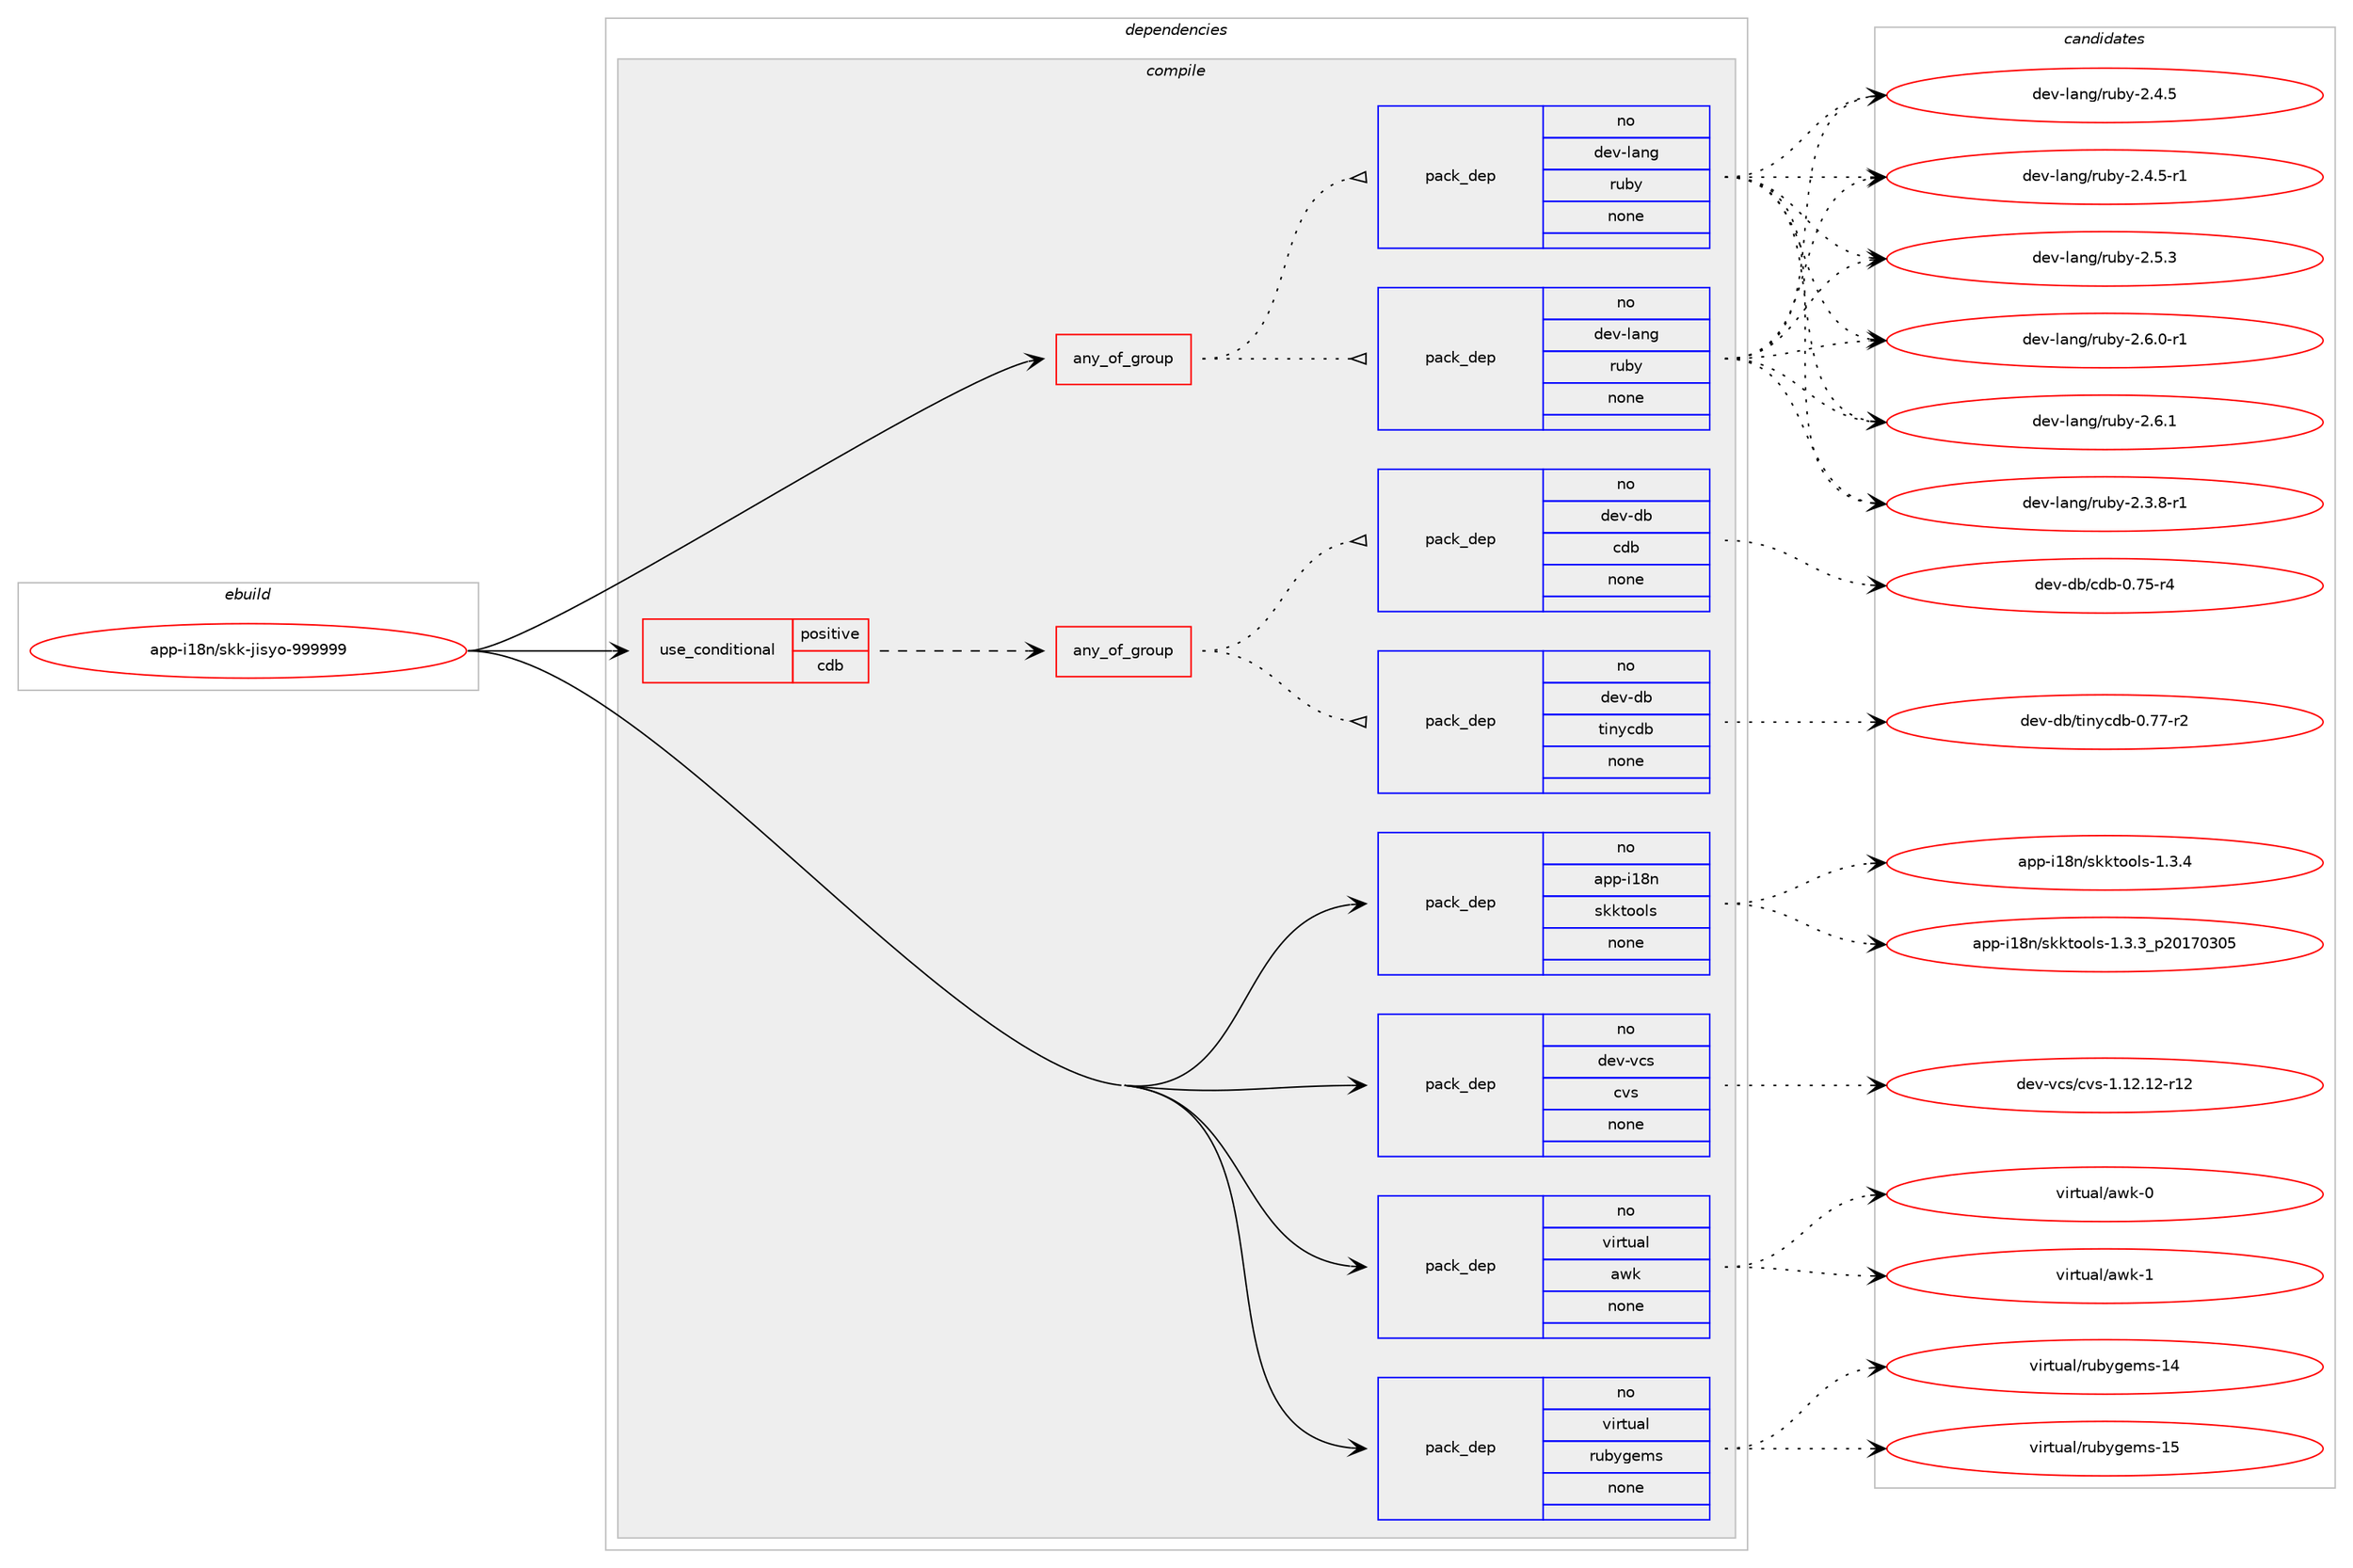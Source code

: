 digraph prolog {

# *************
# Graph options
# *************

newrank=true;
concentrate=true;
compound=true;
graph [rankdir=LR,fontname=Helvetica,fontsize=10,ranksep=1.5];#, ranksep=2.5, nodesep=0.2];
edge  [arrowhead=vee];
node  [fontname=Helvetica,fontsize=10];

# **********
# The ebuild
# **********

subgraph cluster_leftcol {
color=gray;
rank=same;
label=<<i>ebuild</i>>;
id [label="app-i18n/skk-jisyo-999999", color=red, width=4, href="../app-i18n/skk-jisyo-999999.svg"];
}

# ****************
# The dependencies
# ****************

subgraph cluster_midcol {
color=gray;
label=<<i>dependencies</i>>;
subgraph cluster_compile {
fillcolor="#eeeeee";
style=filled;
label=<<i>compile</i>>;
subgraph any19606 {
dependency1296074 [label=<<TABLE BORDER="0" CELLBORDER="1" CELLSPACING="0" CELLPADDING="4"><TR><TD CELLPADDING="10">any_of_group</TD></TR></TABLE>>, shape=none, color=red];subgraph pack923181 {
dependency1296075 [label=<<TABLE BORDER="0" CELLBORDER="1" CELLSPACING="0" CELLPADDING="4" WIDTH="220"><TR><TD ROWSPAN="6" CELLPADDING="30">pack_dep</TD></TR><TR><TD WIDTH="110">no</TD></TR><TR><TD>dev-lang</TD></TR><TR><TD>ruby</TD></TR><TR><TD>none</TD></TR><TR><TD></TD></TR></TABLE>>, shape=none, color=blue];
}
dependency1296074:e -> dependency1296075:w [weight=20,style="dotted",arrowhead="oinv"];
subgraph pack923182 {
dependency1296076 [label=<<TABLE BORDER="0" CELLBORDER="1" CELLSPACING="0" CELLPADDING="4" WIDTH="220"><TR><TD ROWSPAN="6" CELLPADDING="30">pack_dep</TD></TR><TR><TD WIDTH="110">no</TD></TR><TR><TD>dev-lang</TD></TR><TR><TD>ruby</TD></TR><TR><TD>none</TD></TR><TR><TD></TD></TR></TABLE>>, shape=none, color=blue];
}
dependency1296074:e -> dependency1296076:w [weight=20,style="dotted",arrowhead="oinv"];
}
id:e -> dependency1296074:w [weight=20,style="solid",arrowhead="vee"];
subgraph cond352748 {
dependency1296077 [label=<<TABLE BORDER="0" CELLBORDER="1" CELLSPACING="0" CELLPADDING="4"><TR><TD ROWSPAN="3" CELLPADDING="10">use_conditional</TD></TR><TR><TD>positive</TD></TR><TR><TD>cdb</TD></TR></TABLE>>, shape=none, color=red];
subgraph any19607 {
dependency1296078 [label=<<TABLE BORDER="0" CELLBORDER="1" CELLSPACING="0" CELLPADDING="4"><TR><TD CELLPADDING="10">any_of_group</TD></TR></TABLE>>, shape=none, color=red];subgraph pack923183 {
dependency1296079 [label=<<TABLE BORDER="0" CELLBORDER="1" CELLSPACING="0" CELLPADDING="4" WIDTH="220"><TR><TD ROWSPAN="6" CELLPADDING="30">pack_dep</TD></TR><TR><TD WIDTH="110">no</TD></TR><TR><TD>dev-db</TD></TR><TR><TD>tinycdb</TD></TR><TR><TD>none</TD></TR><TR><TD></TD></TR></TABLE>>, shape=none, color=blue];
}
dependency1296078:e -> dependency1296079:w [weight=20,style="dotted",arrowhead="oinv"];
subgraph pack923184 {
dependency1296080 [label=<<TABLE BORDER="0" CELLBORDER="1" CELLSPACING="0" CELLPADDING="4" WIDTH="220"><TR><TD ROWSPAN="6" CELLPADDING="30">pack_dep</TD></TR><TR><TD WIDTH="110">no</TD></TR><TR><TD>dev-db</TD></TR><TR><TD>cdb</TD></TR><TR><TD>none</TD></TR><TR><TD></TD></TR></TABLE>>, shape=none, color=blue];
}
dependency1296078:e -> dependency1296080:w [weight=20,style="dotted",arrowhead="oinv"];
}
dependency1296077:e -> dependency1296078:w [weight=20,style="dashed",arrowhead="vee"];
}
id:e -> dependency1296077:w [weight=20,style="solid",arrowhead="vee"];
subgraph pack923185 {
dependency1296081 [label=<<TABLE BORDER="0" CELLBORDER="1" CELLSPACING="0" CELLPADDING="4" WIDTH="220"><TR><TD ROWSPAN="6" CELLPADDING="30">pack_dep</TD></TR><TR><TD WIDTH="110">no</TD></TR><TR><TD>app-i18n</TD></TR><TR><TD>skktools</TD></TR><TR><TD>none</TD></TR><TR><TD></TD></TR></TABLE>>, shape=none, color=blue];
}
id:e -> dependency1296081:w [weight=20,style="solid",arrowhead="vee"];
subgraph pack923186 {
dependency1296082 [label=<<TABLE BORDER="0" CELLBORDER="1" CELLSPACING="0" CELLPADDING="4" WIDTH="220"><TR><TD ROWSPAN="6" CELLPADDING="30">pack_dep</TD></TR><TR><TD WIDTH="110">no</TD></TR><TR><TD>dev-vcs</TD></TR><TR><TD>cvs</TD></TR><TR><TD>none</TD></TR><TR><TD></TD></TR></TABLE>>, shape=none, color=blue];
}
id:e -> dependency1296082:w [weight=20,style="solid",arrowhead="vee"];
subgraph pack923187 {
dependency1296083 [label=<<TABLE BORDER="0" CELLBORDER="1" CELLSPACING="0" CELLPADDING="4" WIDTH="220"><TR><TD ROWSPAN="6" CELLPADDING="30">pack_dep</TD></TR><TR><TD WIDTH="110">no</TD></TR><TR><TD>virtual</TD></TR><TR><TD>awk</TD></TR><TR><TD>none</TD></TR><TR><TD></TD></TR></TABLE>>, shape=none, color=blue];
}
id:e -> dependency1296083:w [weight=20,style="solid",arrowhead="vee"];
subgraph pack923188 {
dependency1296084 [label=<<TABLE BORDER="0" CELLBORDER="1" CELLSPACING="0" CELLPADDING="4" WIDTH="220"><TR><TD ROWSPAN="6" CELLPADDING="30">pack_dep</TD></TR><TR><TD WIDTH="110">no</TD></TR><TR><TD>virtual</TD></TR><TR><TD>rubygems</TD></TR><TR><TD>none</TD></TR><TR><TD></TD></TR></TABLE>>, shape=none, color=blue];
}
id:e -> dependency1296084:w [weight=20,style="solid",arrowhead="vee"];
}
subgraph cluster_compileandrun {
fillcolor="#eeeeee";
style=filled;
label=<<i>compile and run</i>>;
}
subgraph cluster_run {
fillcolor="#eeeeee";
style=filled;
label=<<i>run</i>>;
}
}

# **************
# The candidates
# **************

subgraph cluster_choices {
rank=same;
color=gray;
label=<<i>candidates</i>>;

subgraph choice923181 {
color=black;
nodesep=1;
choice100101118451089711010347114117981214550465146564511449 [label="dev-lang/ruby-2.3.8-r1", color=red, width=4,href="../dev-lang/ruby-2.3.8-r1.svg"];
choice10010111845108971101034711411798121455046524653 [label="dev-lang/ruby-2.4.5", color=red, width=4,href="../dev-lang/ruby-2.4.5.svg"];
choice100101118451089711010347114117981214550465246534511449 [label="dev-lang/ruby-2.4.5-r1", color=red, width=4,href="../dev-lang/ruby-2.4.5-r1.svg"];
choice10010111845108971101034711411798121455046534651 [label="dev-lang/ruby-2.5.3", color=red, width=4,href="../dev-lang/ruby-2.5.3.svg"];
choice100101118451089711010347114117981214550465446484511449 [label="dev-lang/ruby-2.6.0-r1", color=red, width=4,href="../dev-lang/ruby-2.6.0-r1.svg"];
choice10010111845108971101034711411798121455046544649 [label="dev-lang/ruby-2.6.1", color=red, width=4,href="../dev-lang/ruby-2.6.1.svg"];
dependency1296075:e -> choice100101118451089711010347114117981214550465146564511449:w [style=dotted,weight="100"];
dependency1296075:e -> choice10010111845108971101034711411798121455046524653:w [style=dotted,weight="100"];
dependency1296075:e -> choice100101118451089711010347114117981214550465246534511449:w [style=dotted,weight="100"];
dependency1296075:e -> choice10010111845108971101034711411798121455046534651:w [style=dotted,weight="100"];
dependency1296075:e -> choice100101118451089711010347114117981214550465446484511449:w [style=dotted,weight="100"];
dependency1296075:e -> choice10010111845108971101034711411798121455046544649:w [style=dotted,weight="100"];
}
subgraph choice923182 {
color=black;
nodesep=1;
choice100101118451089711010347114117981214550465146564511449 [label="dev-lang/ruby-2.3.8-r1", color=red, width=4,href="../dev-lang/ruby-2.3.8-r1.svg"];
choice10010111845108971101034711411798121455046524653 [label="dev-lang/ruby-2.4.5", color=red, width=4,href="../dev-lang/ruby-2.4.5.svg"];
choice100101118451089711010347114117981214550465246534511449 [label="dev-lang/ruby-2.4.5-r1", color=red, width=4,href="../dev-lang/ruby-2.4.5-r1.svg"];
choice10010111845108971101034711411798121455046534651 [label="dev-lang/ruby-2.5.3", color=red, width=4,href="../dev-lang/ruby-2.5.3.svg"];
choice100101118451089711010347114117981214550465446484511449 [label="dev-lang/ruby-2.6.0-r1", color=red, width=4,href="../dev-lang/ruby-2.6.0-r1.svg"];
choice10010111845108971101034711411798121455046544649 [label="dev-lang/ruby-2.6.1", color=red, width=4,href="../dev-lang/ruby-2.6.1.svg"];
dependency1296076:e -> choice100101118451089711010347114117981214550465146564511449:w [style=dotted,weight="100"];
dependency1296076:e -> choice10010111845108971101034711411798121455046524653:w [style=dotted,weight="100"];
dependency1296076:e -> choice100101118451089711010347114117981214550465246534511449:w [style=dotted,weight="100"];
dependency1296076:e -> choice10010111845108971101034711411798121455046534651:w [style=dotted,weight="100"];
dependency1296076:e -> choice100101118451089711010347114117981214550465446484511449:w [style=dotted,weight="100"];
dependency1296076:e -> choice10010111845108971101034711411798121455046544649:w [style=dotted,weight="100"];
}
subgraph choice923183 {
color=black;
nodesep=1;
choice100101118451009847116105110121991009845484655554511450 [label="dev-db/tinycdb-0.77-r2", color=red, width=4,href="../dev-db/tinycdb-0.77-r2.svg"];
dependency1296079:e -> choice100101118451009847116105110121991009845484655554511450:w [style=dotted,weight="100"];
}
subgraph choice923184 {
color=black;
nodesep=1;
choice100101118451009847991009845484655534511452 [label="dev-db/cdb-0.75-r4", color=red, width=4,href="../dev-db/cdb-0.75-r4.svg"];
dependency1296080:e -> choice100101118451009847991009845484655534511452:w [style=dotted,weight="100"];
}
subgraph choice923185 {
color=black;
nodesep=1;
choice9711211245105495611047115107107116111111108115454946514651951125048495548514853 [label="app-i18n/skktools-1.3.3_p20170305", color=red, width=4,href="../app-i18n/skktools-1.3.3_p20170305.svg"];
choice9711211245105495611047115107107116111111108115454946514652 [label="app-i18n/skktools-1.3.4", color=red, width=4,href="../app-i18n/skktools-1.3.4.svg"];
dependency1296081:e -> choice9711211245105495611047115107107116111111108115454946514651951125048495548514853:w [style=dotted,weight="100"];
dependency1296081:e -> choice9711211245105495611047115107107116111111108115454946514652:w [style=dotted,weight="100"];
}
subgraph choice923186 {
color=black;
nodesep=1;
choice100101118451189911547991181154549464950464950451144950 [label="dev-vcs/cvs-1.12.12-r12", color=red, width=4,href="../dev-vcs/cvs-1.12.12-r12.svg"];
dependency1296082:e -> choice100101118451189911547991181154549464950464950451144950:w [style=dotted,weight="100"];
}
subgraph choice923187 {
color=black;
nodesep=1;
choice1181051141161179710847971191074548 [label="virtual/awk-0", color=red, width=4,href="../virtual/awk-0.svg"];
choice1181051141161179710847971191074549 [label="virtual/awk-1", color=red, width=4,href="../virtual/awk-1.svg"];
dependency1296083:e -> choice1181051141161179710847971191074548:w [style=dotted,weight="100"];
dependency1296083:e -> choice1181051141161179710847971191074549:w [style=dotted,weight="100"];
}
subgraph choice923188 {
color=black;
nodesep=1;
choice118105114116117971084711411798121103101109115454952 [label="virtual/rubygems-14", color=red, width=4,href="../virtual/rubygems-14.svg"];
choice118105114116117971084711411798121103101109115454953 [label="virtual/rubygems-15", color=red, width=4,href="../virtual/rubygems-15.svg"];
dependency1296084:e -> choice118105114116117971084711411798121103101109115454952:w [style=dotted,weight="100"];
dependency1296084:e -> choice118105114116117971084711411798121103101109115454953:w [style=dotted,weight="100"];
}
}

}
